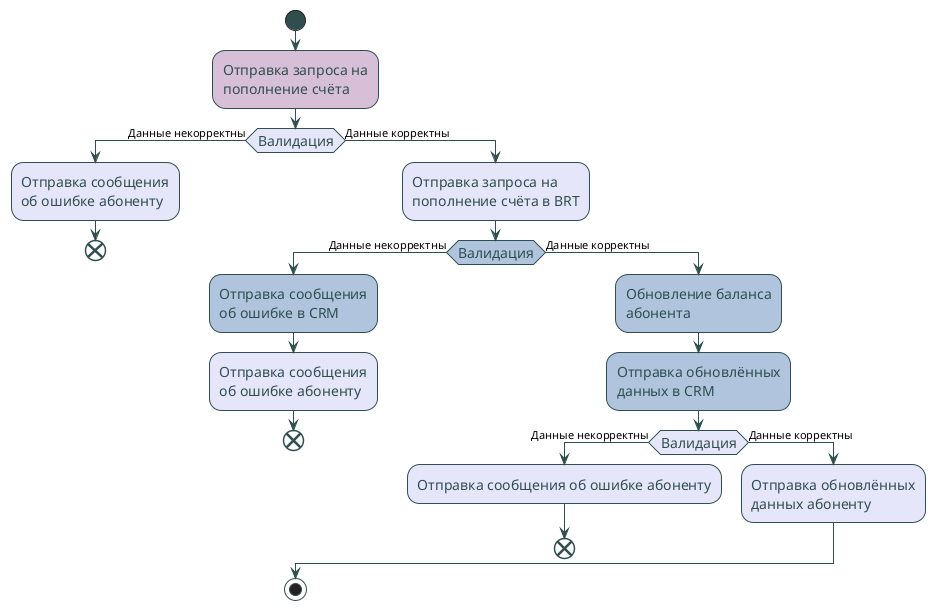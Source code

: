 @startuml Activity

skinparam Activity{
    BackgroundColor Lavender 
    ArrowColor DarkSlateGrey
    StartColor DarkSlateGrey
    StopColor DarkSlateGrey
    EndColor DarkSlateGrey
    BorderColor DarkSlateGrey
    BorderThickness 1
    FontColor DarkSlateGrey
    FontSize 14
}

start

#Thistle :Отправка запроса на\nпополнение счёта;
if (Валидация) then (Данные некорректны)
    :Отправка сообщения\nоб ошибке абоненту;
    end
else (Данные корректны)
    :Отправка запроса на\nпополнение счёта в BRT;
    skinparam ActivityDiamondBackgroundColor LightSteelBlue
    if (Валидация) then (Данные некорректны)
        #LightSteelBlue :Отправка сообщения\nоб ошибке в CRM;
        :Отправка сообщения\nоб ошибке абоненту;
        end
    else (Данные корректны)
        #LightSteelBlue :Обновление баланса\nабонента;
        #LightSteelBlue :Отправка обновлённых\nданных в CRM;
        skinparam ActivityDiamondBackgroundColor Lavender
        if (Валидация) then (Данные некорректны)
            :Отправка сообщения об ошибке абоненту;
            end
        else (Данные корректны)
            :Отправка обновлённых\nданных абоненту;
        endif
    endif
endif

stop

@enduml